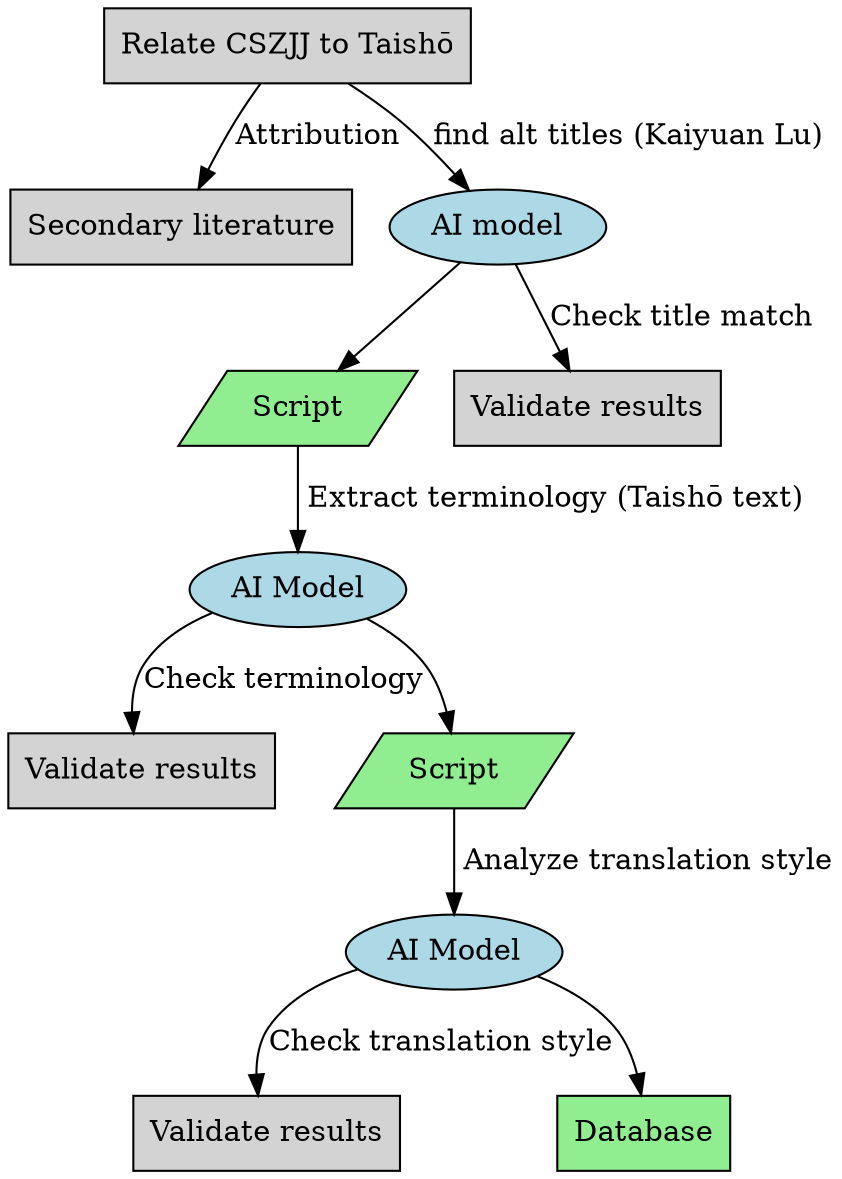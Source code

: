 digraph D {

  Relate [shape=box, fillcolor=lightgrey, style=filled, label="Relate CSZJJ to Taishō"]
  Literature [shape=box, fillcolor=lightgrey, style=filled, label="Secondary literature"]
  Gemini [fillcolor=lightblue, style=filled, label="AI model"]
  Script [shape=parallelogram, fillcolor=lightgreen, style=filled, label="Script"]
  Validation [shape=box, fillcolor=lightgrey, style=filled, label="Validate results"]
  Gemini2 [fillcolor=lightblue, style=filled, label="AI Model"]
  Validation2 [shape=box, fillcolor=lightgrey, style=filled, label="Validate results"]
  Script2 [shape=parallelogram, fillcolor=lightgreen, style=filled, label="Script"]
  Gemini3 [fillcolor=lightblue, style=filled, label="AI Model"]
  Validation3 [shape=box, fillcolor=lightgrey, style=filled, label="Validate results"]
  Database [shape=box, fillcolor=lightgreen, style=filled, label="Database"]

  Relate -> Gemini [label="find alt titles (Kaiyuan Lu)"]
  Relate -> Literature [label="Attribution"]
  Gemini -> Validation [label="Check title match"]
  Gemini -> Script
  Script -> Gemini2 [label=" Extract terminology (Taishō text)"]
  Gemini2 -> Validation2 [label="Check terminology"]
  Gemini2 -> Script2
  Script2 -> Gemini3 [label=" Analyze translation style"]
  Gemini3 -> Validation3 [label="Check translation style"]
  Gemini3 -> Database
}
